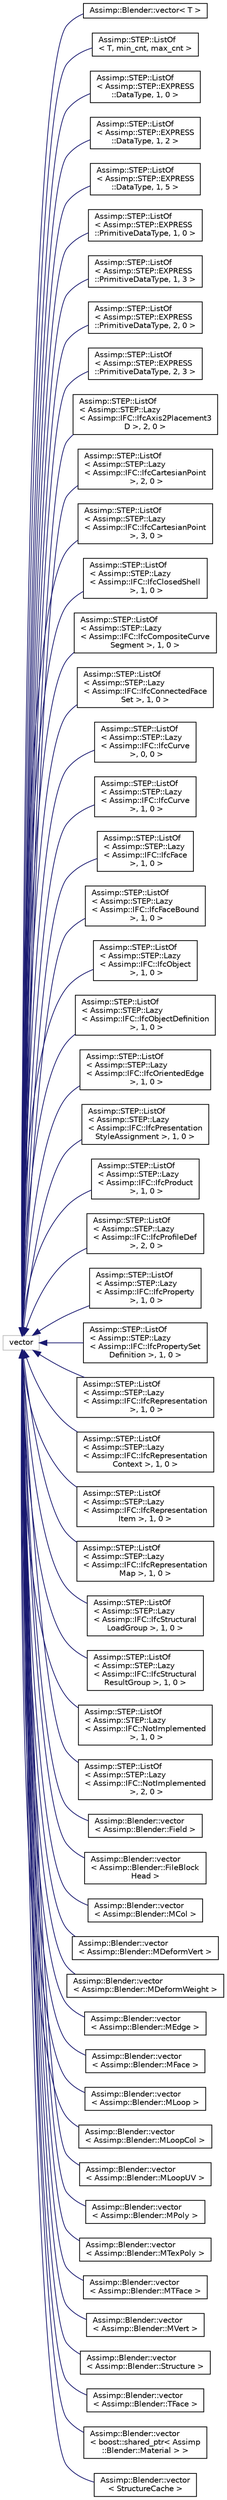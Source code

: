 digraph "Graphical Class Hierarchy"
{
  edge [fontname="Helvetica",fontsize="10",labelfontname="Helvetica",labelfontsize="10"];
  node [fontname="Helvetica",fontsize="10",shape=record];
  rankdir="LR";
  Node1 [label="vector",height=0.2,width=0.4,color="grey75", fillcolor="white", style="filled"];
  Node1 -> Node2 [dir="back",color="midnightblue",fontsize="10",style="solid",fontname="Helvetica"];
  Node2 [label="Assimp::Blender::vector\< T \>",height=0.2,width=0.4,color="black", fillcolor="white", style="filled",URL="$class_assimp_1_1_blender_1_1vector.html"];
  Node1 -> Node3 [dir="back",color="midnightblue",fontsize="10",style="solid",fontname="Helvetica"];
  Node3 [label="Assimp::STEP::ListOf\l\< T, min_cnt, max_cnt \>",height=0.2,width=0.4,color="black", fillcolor="white", style="filled",URL="$struct_assimp_1_1_s_t_e_p_1_1_list_of.html"];
  Node1 -> Node4 [dir="back",color="midnightblue",fontsize="10",style="solid",fontname="Helvetica"];
  Node4 [label="Assimp::STEP::ListOf\l\< Assimp::STEP::EXPRESS\l::DataType, 1, 0 \>",height=0.2,width=0.4,color="black", fillcolor="white", style="filled",URL="$struct_assimp_1_1_s_t_e_p_1_1_list_of.html"];
  Node1 -> Node5 [dir="back",color="midnightblue",fontsize="10",style="solid",fontname="Helvetica"];
  Node5 [label="Assimp::STEP::ListOf\l\< Assimp::STEP::EXPRESS\l::DataType, 1, 2 \>",height=0.2,width=0.4,color="black", fillcolor="white", style="filled",URL="$struct_assimp_1_1_s_t_e_p_1_1_list_of.html"];
  Node1 -> Node6 [dir="back",color="midnightblue",fontsize="10",style="solid",fontname="Helvetica"];
  Node6 [label="Assimp::STEP::ListOf\l\< Assimp::STEP::EXPRESS\l::DataType, 1, 5 \>",height=0.2,width=0.4,color="black", fillcolor="white", style="filled",URL="$struct_assimp_1_1_s_t_e_p_1_1_list_of.html"];
  Node1 -> Node7 [dir="back",color="midnightblue",fontsize="10",style="solid",fontname="Helvetica"];
  Node7 [label="Assimp::STEP::ListOf\l\< Assimp::STEP::EXPRESS\l::PrimitiveDataType, 1, 0 \>",height=0.2,width=0.4,color="black", fillcolor="white", style="filled",URL="$struct_assimp_1_1_s_t_e_p_1_1_list_of.html"];
  Node1 -> Node8 [dir="back",color="midnightblue",fontsize="10",style="solid",fontname="Helvetica"];
  Node8 [label="Assimp::STEP::ListOf\l\< Assimp::STEP::EXPRESS\l::PrimitiveDataType, 1, 3 \>",height=0.2,width=0.4,color="black", fillcolor="white", style="filled",URL="$struct_assimp_1_1_s_t_e_p_1_1_list_of.html"];
  Node1 -> Node9 [dir="back",color="midnightblue",fontsize="10",style="solid",fontname="Helvetica"];
  Node9 [label="Assimp::STEP::ListOf\l\< Assimp::STEP::EXPRESS\l::PrimitiveDataType, 2, 0 \>",height=0.2,width=0.4,color="black", fillcolor="white", style="filled",URL="$struct_assimp_1_1_s_t_e_p_1_1_list_of.html"];
  Node1 -> Node10 [dir="back",color="midnightblue",fontsize="10",style="solid",fontname="Helvetica"];
  Node10 [label="Assimp::STEP::ListOf\l\< Assimp::STEP::EXPRESS\l::PrimitiveDataType, 2, 3 \>",height=0.2,width=0.4,color="black", fillcolor="white", style="filled",URL="$struct_assimp_1_1_s_t_e_p_1_1_list_of.html"];
  Node1 -> Node11 [dir="back",color="midnightblue",fontsize="10",style="solid",fontname="Helvetica"];
  Node11 [label="Assimp::STEP::ListOf\l\< Assimp::STEP::Lazy\l\< Assimp::IFC::IfcAxis2Placement3\lD \>, 2, 0 \>",height=0.2,width=0.4,color="black", fillcolor="white", style="filled",URL="$struct_assimp_1_1_s_t_e_p_1_1_list_of.html"];
  Node1 -> Node12 [dir="back",color="midnightblue",fontsize="10",style="solid",fontname="Helvetica"];
  Node12 [label="Assimp::STEP::ListOf\l\< Assimp::STEP::Lazy\l\< Assimp::IFC::IfcCartesianPoint\l \>, 2, 0 \>",height=0.2,width=0.4,color="black", fillcolor="white", style="filled",URL="$struct_assimp_1_1_s_t_e_p_1_1_list_of.html"];
  Node1 -> Node13 [dir="back",color="midnightblue",fontsize="10",style="solid",fontname="Helvetica"];
  Node13 [label="Assimp::STEP::ListOf\l\< Assimp::STEP::Lazy\l\< Assimp::IFC::IfcCartesianPoint\l \>, 3, 0 \>",height=0.2,width=0.4,color="black", fillcolor="white", style="filled",URL="$struct_assimp_1_1_s_t_e_p_1_1_list_of.html"];
  Node1 -> Node14 [dir="back",color="midnightblue",fontsize="10",style="solid",fontname="Helvetica"];
  Node14 [label="Assimp::STEP::ListOf\l\< Assimp::STEP::Lazy\l\< Assimp::IFC::IfcClosedShell\l \>, 1, 0 \>",height=0.2,width=0.4,color="black", fillcolor="white", style="filled",URL="$struct_assimp_1_1_s_t_e_p_1_1_list_of.html"];
  Node1 -> Node15 [dir="back",color="midnightblue",fontsize="10",style="solid",fontname="Helvetica"];
  Node15 [label="Assimp::STEP::ListOf\l\< Assimp::STEP::Lazy\l\< Assimp::IFC::IfcCompositeCurve\lSegment \>, 1, 0 \>",height=0.2,width=0.4,color="black", fillcolor="white", style="filled",URL="$struct_assimp_1_1_s_t_e_p_1_1_list_of.html"];
  Node1 -> Node16 [dir="back",color="midnightblue",fontsize="10",style="solid",fontname="Helvetica"];
  Node16 [label="Assimp::STEP::ListOf\l\< Assimp::STEP::Lazy\l\< Assimp::IFC::IfcConnectedFace\lSet \>, 1, 0 \>",height=0.2,width=0.4,color="black", fillcolor="white", style="filled",URL="$struct_assimp_1_1_s_t_e_p_1_1_list_of.html"];
  Node1 -> Node17 [dir="back",color="midnightblue",fontsize="10",style="solid",fontname="Helvetica"];
  Node17 [label="Assimp::STEP::ListOf\l\< Assimp::STEP::Lazy\l\< Assimp::IFC::IfcCurve\l \>, 0, 0 \>",height=0.2,width=0.4,color="black", fillcolor="white", style="filled",URL="$struct_assimp_1_1_s_t_e_p_1_1_list_of.html"];
  Node1 -> Node18 [dir="back",color="midnightblue",fontsize="10",style="solid",fontname="Helvetica"];
  Node18 [label="Assimp::STEP::ListOf\l\< Assimp::STEP::Lazy\l\< Assimp::IFC::IfcCurve\l \>, 1, 0 \>",height=0.2,width=0.4,color="black", fillcolor="white", style="filled",URL="$struct_assimp_1_1_s_t_e_p_1_1_list_of.html"];
  Node1 -> Node19 [dir="back",color="midnightblue",fontsize="10",style="solid",fontname="Helvetica"];
  Node19 [label="Assimp::STEP::ListOf\l\< Assimp::STEP::Lazy\l\< Assimp::IFC::IfcFace\l \>, 1, 0 \>",height=0.2,width=0.4,color="black", fillcolor="white", style="filled",URL="$struct_assimp_1_1_s_t_e_p_1_1_list_of.html"];
  Node1 -> Node20 [dir="back",color="midnightblue",fontsize="10",style="solid",fontname="Helvetica"];
  Node20 [label="Assimp::STEP::ListOf\l\< Assimp::STEP::Lazy\l\< Assimp::IFC::IfcFaceBound\l \>, 1, 0 \>",height=0.2,width=0.4,color="black", fillcolor="white", style="filled",URL="$struct_assimp_1_1_s_t_e_p_1_1_list_of.html"];
  Node1 -> Node21 [dir="back",color="midnightblue",fontsize="10",style="solid",fontname="Helvetica"];
  Node21 [label="Assimp::STEP::ListOf\l\< Assimp::STEP::Lazy\l\< Assimp::IFC::IfcObject\l \>, 1, 0 \>",height=0.2,width=0.4,color="black", fillcolor="white", style="filled",URL="$struct_assimp_1_1_s_t_e_p_1_1_list_of.html"];
  Node1 -> Node22 [dir="back",color="midnightblue",fontsize="10",style="solid",fontname="Helvetica"];
  Node22 [label="Assimp::STEP::ListOf\l\< Assimp::STEP::Lazy\l\< Assimp::IFC::IfcObjectDefinition\l \>, 1, 0 \>",height=0.2,width=0.4,color="black", fillcolor="white", style="filled",URL="$struct_assimp_1_1_s_t_e_p_1_1_list_of.html"];
  Node1 -> Node23 [dir="back",color="midnightblue",fontsize="10",style="solid",fontname="Helvetica"];
  Node23 [label="Assimp::STEP::ListOf\l\< Assimp::STEP::Lazy\l\< Assimp::IFC::IfcOrientedEdge\l \>, 1, 0 \>",height=0.2,width=0.4,color="black", fillcolor="white", style="filled",URL="$struct_assimp_1_1_s_t_e_p_1_1_list_of.html"];
  Node1 -> Node24 [dir="back",color="midnightblue",fontsize="10",style="solid",fontname="Helvetica"];
  Node24 [label="Assimp::STEP::ListOf\l\< Assimp::STEP::Lazy\l\< Assimp::IFC::IfcPresentation\lStyleAssignment \>, 1, 0 \>",height=0.2,width=0.4,color="black", fillcolor="white", style="filled",URL="$struct_assimp_1_1_s_t_e_p_1_1_list_of.html"];
  Node1 -> Node25 [dir="back",color="midnightblue",fontsize="10",style="solid",fontname="Helvetica"];
  Node25 [label="Assimp::STEP::ListOf\l\< Assimp::STEP::Lazy\l\< Assimp::IFC::IfcProduct\l \>, 1, 0 \>",height=0.2,width=0.4,color="black", fillcolor="white", style="filled",URL="$struct_assimp_1_1_s_t_e_p_1_1_list_of.html"];
  Node1 -> Node26 [dir="back",color="midnightblue",fontsize="10",style="solid",fontname="Helvetica"];
  Node26 [label="Assimp::STEP::ListOf\l\< Assimp::STEP::Lazy\l\< Assimp::IFC::IfcProfileDef\l \>, 2, 0 \>",height=0.2,width=0.4,color="black", fillcolor="white", style="filled",URL="$struct_assimp_1_1_s_t_e_p_1_1_list_of.html"];
  Node1 -> Node27 [dir="back",color="midnightblue",fontsize="10",style="solid",fontname="Helvetica"];
  Node27 [label="Assimp::STEP::ListOf\l\< Assimp::STEP::Lazy\l\< Assimp::IFC::IfcProperty\l \>, 1, 0 \>",height=0.2,width=0.4,color="black", fillcolor="white", style="filled",URL="$struct_assimp_1_1_s_t_e_p_1_1_list_of.html"];
  Node1 -> Node28 [dir="back",color="midnightblue",fontsize="10",style="solid",fontname="Helvetica"];
  Node28 [label="Assimp::STEP::ListOf\l\< Assimp::STEP::Lazy\l\< Assimp::IFC::IfcPropertySet\lDefinition \>, 1, 0 \>",height=0.2,width=0.4,color="black", fillcolor="white", style="filled",URL="$struct_assimp_1_1_s_t_e_p_1_1_list_of.html"];
  Node1 -> Node29 [dir="back",color="midnightblue",fontsize="10",style="solid",fontname="Helvetica"];
  Node29 [label="Assimp::STEP::ListOf\l\< Assimp::STEP::Lazy\l\< Assimp::IFC::IfcRepresentation\l \>, 1, 0 \>",height=0.2,width=0.4,color="black", fillcolor="white", style="filled",URL="$struct_assimp_1_1_s_t_e_p_1_1_list_of.html"];
  Node1 -> Node30 [dir="back",color="midnightblue",fontsize="10",style="solid",fontname="Helvetica"];
  Node30 [label="Assimp::STEP::ListOf\l\< Assimp::STEP::Lazy\l\< Assimp::IFC::IfcRepresentation\lContext \>, 1, 0 \>",height=0.2,width=0.4,color="black", fillcolor="white", style="filled",URL="$struct_assimp_1_1_s_t_e_p_1_1_list_of.html"];
  Node1 -> Node31 [dir="back",color="midnightblue",fontsize="10",style="solid",fontname="Helvetica"];
  Node31 [label="Assimp::STEP::ListOf\l\< Assimp::STEP::Lazy\l\< Assimp::IFC::IfcRepresentation\lItem \>, 1, 0 \>",height=0.2,width=0.4,color="black", fillcolor="white", style="filled",URL="$struct_assimp_1_1_s_t_e_p_1_1_list_of.html"];
  Node1 -> Node32 [dir="back",color="midnightblue",fontsize="10",style="solid",fontname="Helvetica"];
  Node32 [label="Assimp::STEP::ListOf\l\< Assimp::STEP::Lazy\l\< Assimp::IFC::IfcRepresentation\lMap \>, 1, 0 \>",height=0.2,width=0.4,color="black", fillcolor="white", style="filled",URL="$struct_assimp_1_1_s_t_e_p_1_1_list_of.html"];
  Node1 -> Node33 [dir="back",color="midnightblue",fontsize="10",style="solid",fontname="Helvetica"];
  Node33 [label="Assimp::STEP::ListOf\l\< Assimp::STEP::Lazy\l\< Assimp::IFC::IfcStructural\lLoadGroup \>, 1, 0 \>",height=0.2,width=0.4,color="black", fillcolor="white", style="filled",URL="$struct_assimp_1_1_s_t_e_p_1_1_list_of.html"];
  Node1 -> Node34 [dir="back",color="midnightblue",fontsize="10",style="solid",fontname="Helvetica"];
  Node34 [label="Assimp::STEP::ListOf\l\< Assimp::STEP::Lazy\l\< Assimp::IFC::IfcStructural\lResultGroup \>, 1, 0 \>",height=0.2,width=0.4,color="black", fillcolor="white", style="filled",URL="$struct_assimp_1_1_s_t_e_p_1_1_list_of.html"];
  Node1 -> Node35 [dir="back",color="midnightblue",fontsize="10",style="solid",fontname="Helvetica"];
  Node35 [label="Assimp::STEP::ListOf\l\< Assimp::STEP::Lazy\l\< Assimp::IFC::NotImplemented\l \>, 1, 0 \>",height=0.2,width=0.4,color="black", fillcolor="white", style="filled",URL="$struct_assimp_1_1_s_t_e_p_1_1_list_of.html"];
  Node1 -> Node36 [dir="back",color="midnightblue",fontsize="10",style="solid",fontname="Helvetica"];
  Node36 [label="Assimp::STEP::ListOf\l\< Assimp::STEP::Lazy\l\< Assimp::IFC::NotImplemented\l \>, 2, 0 \>",height=0.2,width=0.4,color="black", fillcolor="white", style="filled",URL="$struct_assimp_1_1_s_t_e_p_1_1_list_of.html"];
  Node1 -> Node37 [dir="back",color="midnightblue",fontsize="10",style="solid",fontname="Helvetica"];
  Node37 [label="Assimp::Blender::vector\l\< Assimp::Blender::Field \>",height=0.2,width=0.4,color="black", fillcolor="white", style="filled",URL="$class_assimp_1_1_blender_1_1vector.html"];
  Node1 -> Node38 [dir="back",color="midnightblue",fontsize="10",style="solid",fontname="Helvetica"];
  Node38 [label="Assimp::Blender::vector\l\< Assimp::Blender::FileBlock\lHead \>",height=0.2,width=0.4,color="black", fillcolor="white", style="filled",URL="$class_assimp_1_1_blender_1_1vector.html"];
  Node1 -> Node39 [dir="back",color="midnightblue",fontsize="10",style="solid",fontname="Helvetica"];
  Node39 [label="Assimp::Blender::vector\l\< Assimp::Blender::MCol \>",height=0.2,width=0.4,color="black", fillcolor="white", style="filled",URL="$class_assimp_1_1_blender_1_1vector.html"];
  Node1 -> Node40 [dir="back",color="midnightblue",fontsize="10",style="solid",fontname="Helvetica"];
  Node40 [label="Assimp::Blender::vector\l\< Assimp::Blender::MDeformVert \>",height=0.2,width=0.4,color="black", fillcolor="white", style="filled",URL="$class_assimp_1_1_blender_1_1vector.html"];
  Node1 -> Node41 [dir="back",color="midnightblue",fontsize="10",style="solid",fontname="Helvetica"];
  Node41 [label="Assimp::Blender::vector\l\< Assimp::Blender::MDeformWeight \>",height=0.2,width=0.4,color="black", fillcolor="white", style="filled",URL="$class_assimp_1_1_blender_1_1vector.html"];
  Node1 -> Node42 [dir="back",color="midnightblue",fontsize="10",style="solid",fontname="Helvetica"];
  Node42 [label="Assimp::Blender::vector\l\< Assimp::Blender::MEdge \>",height=0.2,width=0.4,color="black", fillcolor="white", style="filled",URL="$class_assimp_1_1_blender_1_1vector.html"];
  Node1 -> Node43 [dir="back",color="midnightblue",fontsize="10",style="solid",fontname="Helvetica"];
  Node43 [label="Assimp::Blender::vector\l\< Assimp::Blender::MFace \>",height=0.2,width=0.4,color="black", fillcolor="white", style="filled",URL="$class_assimp_1_1_blender_1_1vector.html"];
  Node1 -> Node44 [dir="back",color="midnightblue",fontsize="10",style="solid",fontname="Helvetica"];
  Node44 [label="Assimp::Blender::vector\l\< Assimp::Blender::MLoop \>",height=0.2,width=0.4,color="black", fillcolor="white", style="filled",URL="$class_assimp_1_1_blender_1_1vector.html"];
  Node1 -> Node45 [dir="back",color="midnightblue",fontsize="10",style="solid",fontname="Helvetica"];
  Node45 [label="Assimp::Blender::vector\l\< Assimp::Blender::MLoopCol \>",height=0.2,width=0.4,color="black", fillcolor="white", style="filled",URL="$class_assimp_1_1_blender_1_1vector.html"];
  Node1 -> Node46 [dir="back",color="midnightblue",fontsize="10",style="solid",fontname="Helvetica"];
  Node46 [label="Assimp::Blender::vector\l\< Assimp::Blender::MLoopUV \>",height=0.2,width=0.4,color="black", fillcolor="white", style="filled",URL="$class_assimp_1_1_blender_1_1vector.html"];
  Node1 -> Node47 [dir="back",color="midnightblue",fontsize="10",style="solid",fontname="Helvetica"];
  Node47 [label="Assimp::Blender::vector\l\< Assimp::Blender::MPoly \>",height=0.2,width=0.4,color="black", fillcolor="white", style="filled",URL="$class_assimp_1_1_blender_1_1vector.html"];
  Node1 -> Node48 [dir="back",color="midnightblue",fontsize="10",style="solid",fontname="Helvetica"];
  Node48 [label="Assimp::Blender::vector\l\< Assimp::Blender::MTexPoly \>",height=0.2,width=0.4,color="black", fillcolor="white", style="filled",URL="$class_assimp_1_1_blender_1_1vector.html"];
  Node1 -> Node49 [dir="back",color="midnightblue",fontsize="10",style="solid",fontname="Helvetica"];
  Node49 [label="Assimp::Blender::vector\l\< Assimp::Blender::MTFace \>",height=0.2,width=0.4,color="black", fillcolor="white", style="filled",URL="$class_assimp_1_1_blender_1_1vector.html"];
  Node1 -> Node50 [dir="back",color="midnightblue",fontsize="10",style="solid",fontname="Helvetica"];
  Node50 [label="Assimp::Blender::vector\l\< Assimp::Blender::MVert \>",height=0.2,width=0.4,color="black", fillcolor="white", style="filled",URL="$class_assimp_1_1_blender_1_1vector.html"];
  Node1 -> Node51 [dir="back",color="midnightblue",fontsize="10",style="solid",fontname="Helvetica"];
  Node51 [label="Assimp::Blender::vector\l\< Assimp::Blender::Structure \>",height=0.2,width=0.4,color="black", fillcolor="white", style="filled",URL="$class_assimp_1_1_blender_1_1vector.html"];
  Node1 -> Node52 [dir="back",color="midnightblue",fontsize="10",style="solid",fontname="Helvetica"];
  Node52 [label="Assimp::Blender::vector\l\< Assimp::Blender::TFace \>",height=0.2,width=0.4,color="black", fillcolor="white", style="filled",URL="$class_assimp_1_1_blender_1_1vector.html"];
  Node1 -> Node53 [dir="back",color="midnightblue",fontsize="10",style="solid",fontname="Helvetica"];
  Node53 [label="Assimp::Blender::vector\l\< boost::shared_ptr\< Assimp\l::Blender::Material \> \>",height=0.2,width=0.4,color="black", fillcolor="white", style="filled",URL="$class_assimp_1_1_blender_1_1vector.html"];
  Node1 -> Node54 [dir="back",color="midnightblue",fontsize="10",style="solid",fontname="Helvetica"];
  Node54 [label="Assimp::Blender::vector\l\< StructureCache \>",height=0.2,width=0.4,color="black", fillcolor="white", style="filled",URL="$class_assimp_1_1_blender_1_1vector.html"];
}
